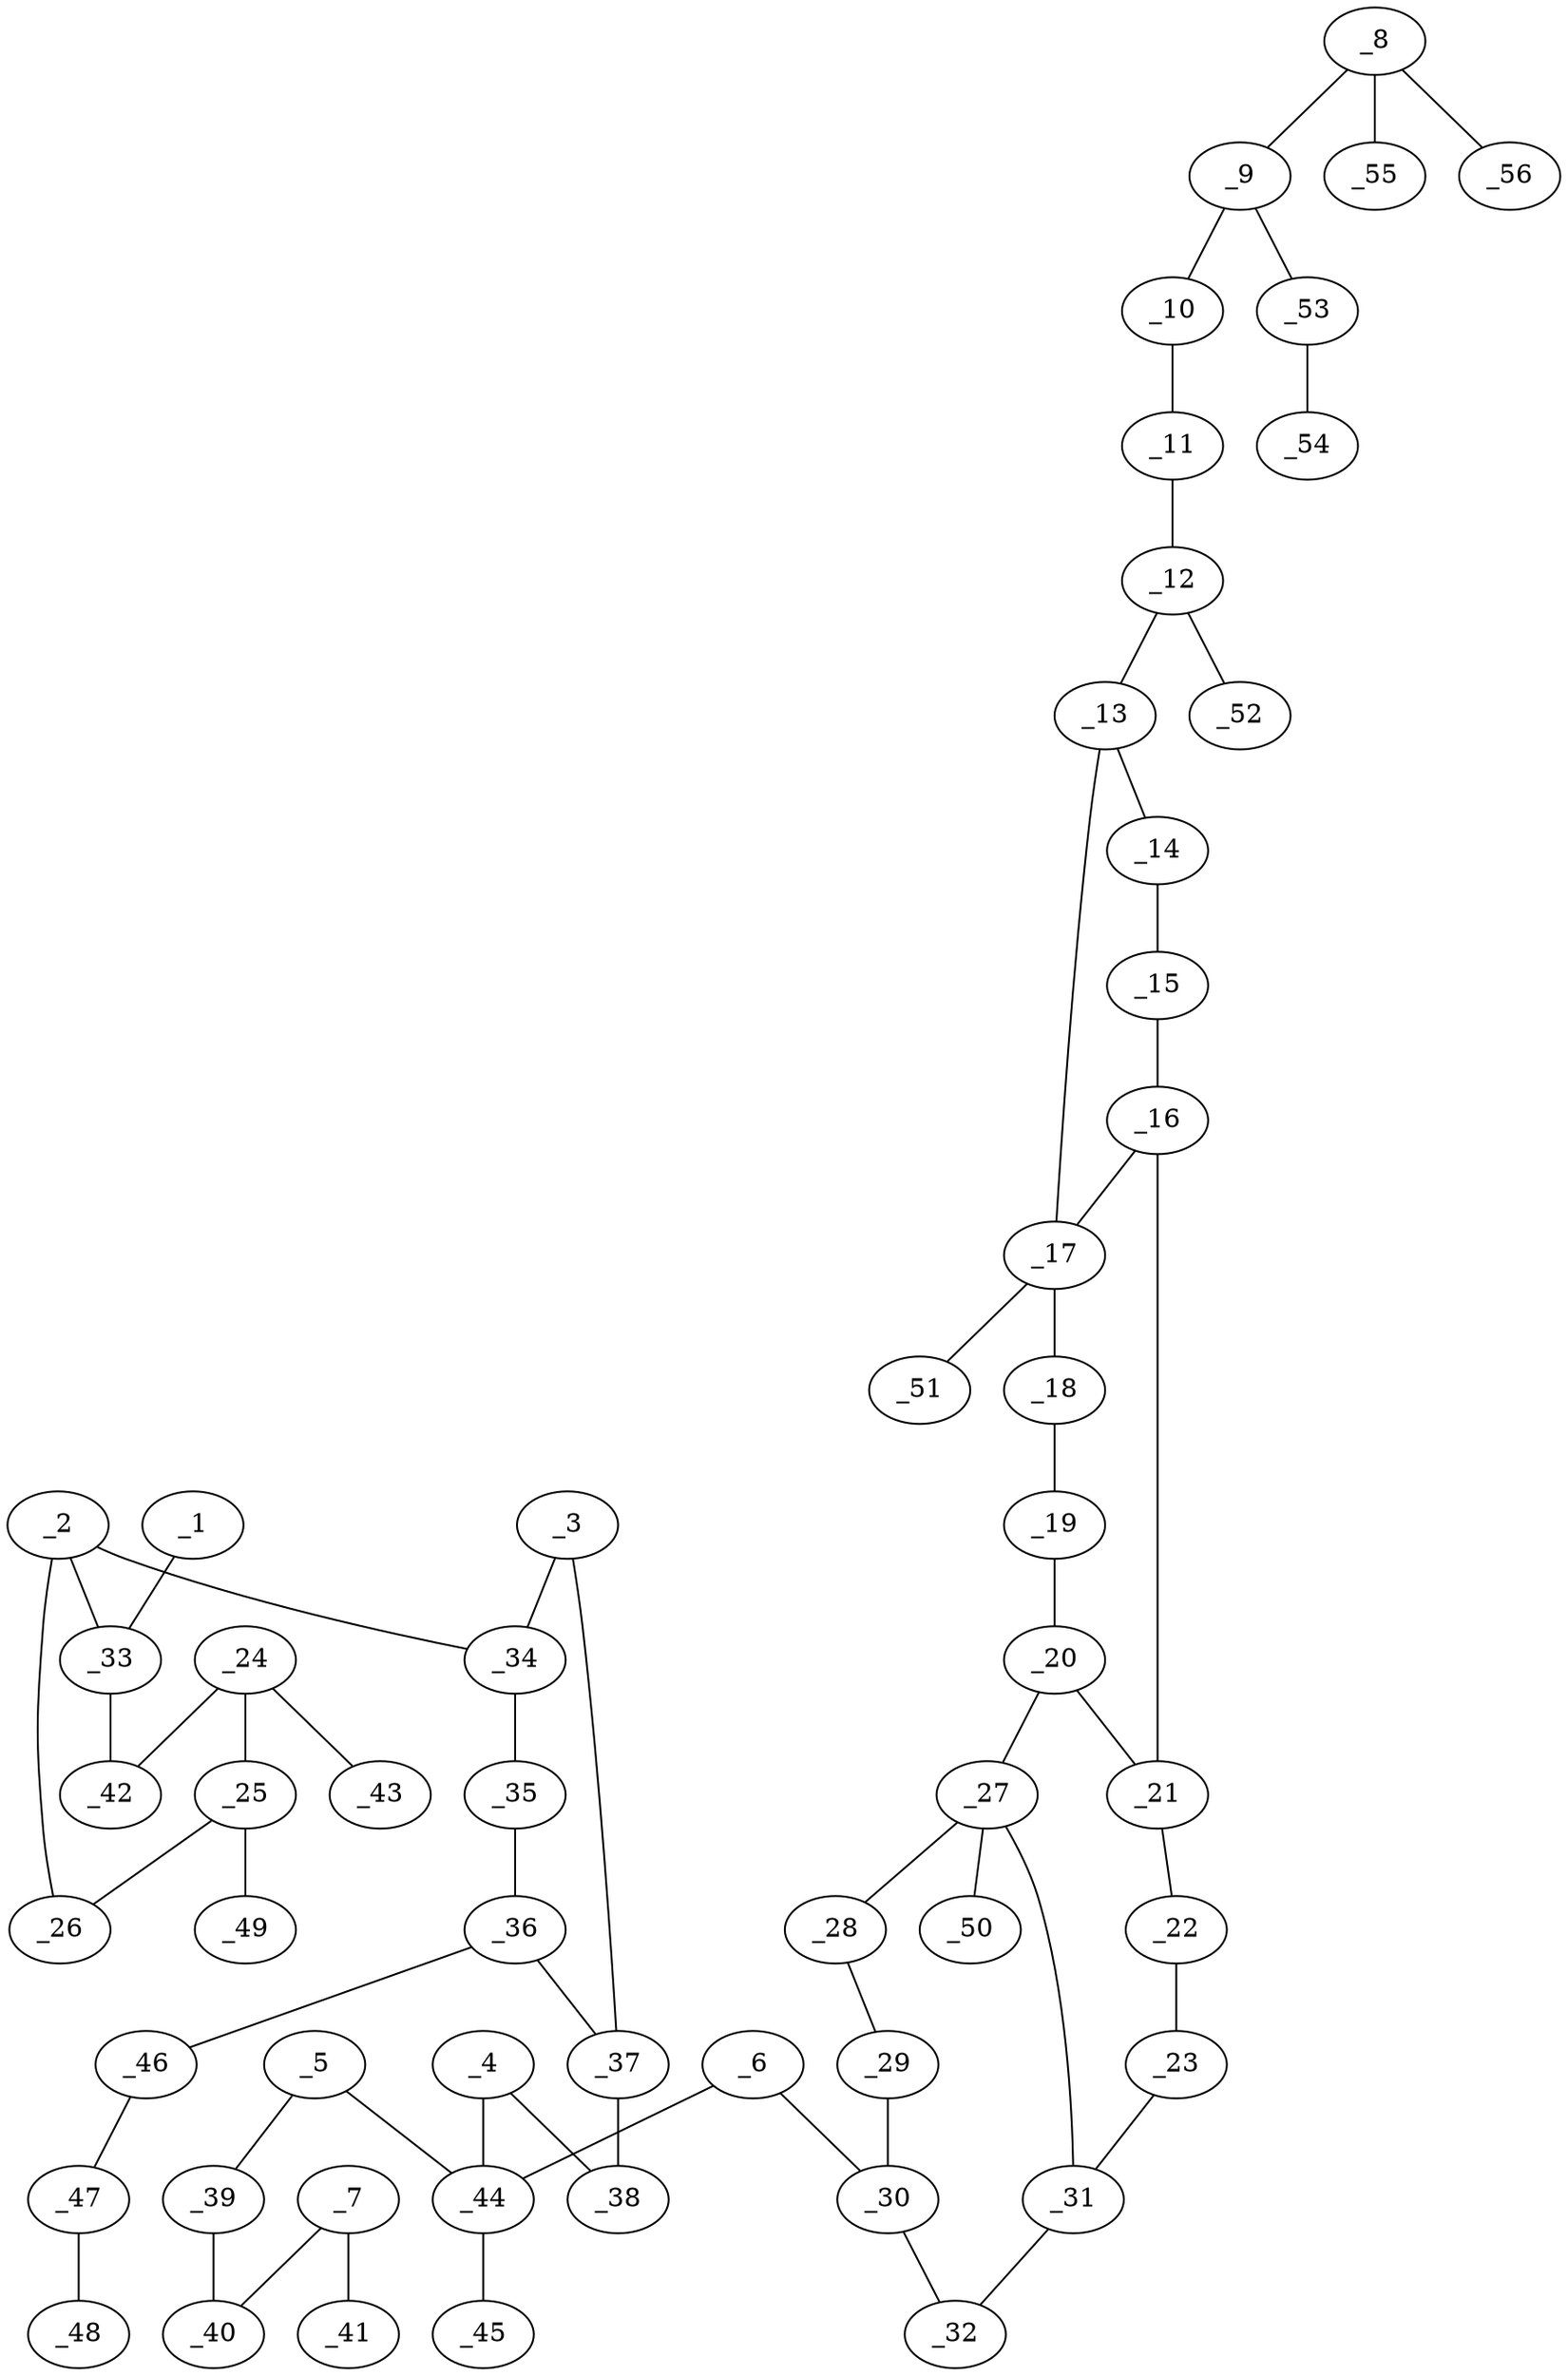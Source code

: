 graph molid664894 {
	_1	 [charge=0,
		chem=2,
		symbol="O  ",
		x="5.9781",
		y="2.0749"];
	_33	 [charge=0,
		chem=1,
		symbol="C  ",
		x="4.9836",
		y="2.1795"];
	_1 -- _33	 [valence=2];
	_2	 [charge=0,
		chem=4,
		symbol="N  ",
		x="4.3958",
		y="1.3704"];
	_26	 [charge=0,
		chem=1,
		symbol="C  ",
		x="3.4013",
		y="1.475"];
	_2 -- _26	 [valence=1];
	_2 -- _33	 [valence=1];
	_34	 [charge=0,
		chem=1,
		symbol="C  ",
		x="4.8025",
		y="0.4569"];
	_2 -- _34	 [valence=1];
	_3	 [charge=0,
		chem=2,
		symbol="O  ",
		x="5.7807",
		y="0.249"];
	_3 -- _34	 [valence=1];
	_37	 [charge=0,
		chem=1,
		symbol="C  ",
		x="5.8852",
		y="-0.7455"];
	_3 -- _37	 [valence=1];
	_4	 [charge=0,
		chem=2,
		symbol="O  ",
		x="7.6173",
		y="-0.7455"];
	_38	 [charge=0,
		chem=1,
		symbol="C  ",
		x="6.7512",
		y="-1.2455"];
	_4 -- _38	 [valence=1];
	_44	 [charge=0,
		chem=6,
		symbol="P  ",
		x="8.4833",
		y="-1.2455"];
	_4 -- _44	 [valence=1];
	_5	 [charge=0,
		chem=2,
		symbol="O  ",
		x="7.9833",
		y="-2.1116"];
	_39	 [charge=0,
		chem=1,
		symbol="C  ",
		x="8.4833",
		y="-2.9776"];
	_5 -- _39	 [valence=1];
	_5 -- _44	 [valence=1];
	_6	 [charge=0,
		chem=2,
		symbol="O  ",
		x="9.3493",
		y="-1.7455"];
	_30	 [charge=0,
		chem=1,
		symbol="C  ",
		x="10.2153",
		y="-1.2455"];
	_6 -- _30	 [valence=1];
	_6 -- _44	 [valence=1];
	_7	 [charge=1,
		chem=4,
		symbol="N  ",
		x="8.4833",
		y="-4.7096"];
	_40	 [charge=0,
		chem=1,
		symbol="C  ",
		x="7.9833",
		y="-3.8436"];
	_7 -- _40	 [valence=1];
	_41	 [charge=0,
		chem=1,
		symbol="C  ",
		x="8.9833",
		y="-5.5757"];
	_7 -- _41	 [valence=3];
	_8	 [charge=0,
		chem=1,
		symbol="C  ",
		x="18.3798",
		y="4.8325"];
	_9	 [charge=0,
		chem=1,
		symbol="C  ",
		x="18.0708",
		y="3.8815"];
	_8 -- _9	 [valence=1];
	_55	 [charge=0,
		chem=1,
		symbol="C  ",
		x="19.358",
		y="5.0404"];
	_8 -- _55	 [valence=1];
	_56	 [charge=0,
		chem=1,
		symbol="C  ",
		x="17.7107",
		y="5.5757"];
	_8 -- _56	 [valence=1];
	_10	 [charge=0,
		chem=1,
		symbol="C  ",
		x="17.0927",
		y="3.6735"];
	_9 -- _10	 [valence=1];
	_53	 [charge=0,
		chem=1,
		symbol="C  ",
		x="18.74",
		y="3.1383"];
	_9 -- _53	 [valence=1];
	_11	 [charge=0,
		chem=1,
		symbol="C  ",
		x="16.7837",
		y="2.7225"];
	_10 -- _11	 [valence=2];
	_12	 [charge=0,
		chem=1,
		symbol="C  ",
		x="15.8055",
		y="2.5146"];
	_11 -- _12	 [valence=1];
	_13	 [charge=0,
		chem=1,
		symbol="C  ",
		x="15.4965",
		y="1.5635"];
	_12 -- _13	 [valence=1];
	_52	 [charge=0,
		chem=1,
		symbol="C  ",
		x="15.1364",
		y="3.2577"];
	_12 -- _52	 [valence=1];
	_14	 [charge=0,
		chem=1,
		symbol="C  ",
		x="16.0843",
		y="0.7545"];
	_13 -- _14	 [valence=1];
	_17	 [charge=0,
		chem=1,
		symbol="C  ",
		x="14.5455",
		y="1.2545"];
	_13 -- _17	 [valence=1];
	_15	 [charge=0,
		chem=1,
		symbol="C  ",
		x="15.4965",
		y="-0.0545"];
	_14 -- _15	 [valence=1];
	_16	 [charge=0,
		chem=1,
		symbol="C  ",
		x="14.5455",
		y="0.2545"];
	_15 -- _16	 [valence=1];
	_16 -- _17	 [valence=1];
	_21	 [charge=0,
		chem=1,
		symbol="C  ",
		x="13.6794",
		y="-0.2455"];
	_16 -- _21	 [valence=1];
	_18	 [charge=0,
		chem=1,
		symbol="C  ",
		x="13.6794",
		y="1.7545"];
	_17 -- _18	 [valence=1];
	_51	 [charge=0,
		chem=1,
		symbol="C  ",
		x="14.5454",
		y="2.2545"];
	_17 -- _51	 [valence=1];
	_19	 [charge=0,
		chem=1,
		symbol="C  ",
		x="12.8134",
		y="1.2545"];
	_18 -- _19	 [valence=1];
	_20	 [charge=0,
		chem=1,
		symbol="C  ",
		x="12.8134",
		y="0.2545"];
	_19 -- _20	 [valence=1];
	_20 -- _21	 [valence=1];
	_27	 [charge=0,
		chem=1,
		symbol="C  ",
		x="11.9474",
		y="-0.2455"];
	_20 -- _27	 [valence=1];
	_22	 [charge=0,
		chem=1,
		symbol="C  ",
		x="13.6794",
		y="-1.2455"];
	_21 -- _22	 [valence=1];
	_23	 [charge=0,
		chem=1,
		symbol="C  ",
		x="12.8134",
		y="-1.7455"];
	_22 -- _23	 [valence=1];
	_31	 [charge=0,
		chem=1,
		symbol="C  ",
		x="11.9474",
		y="-1.2455"];
	_23 -- _31	 [valence=2];
	_24	 [charge=0,
		chem=1,
		symbol="C  ",
		x="3.5823",
		y="3.1975"];
	_25	 [charge=0,
		chem=1,
		symbol="C  ",
		x="2.9945",
		y="2.3885"];
	_24 -- _25	 [valence=1];
	_42	 [charge=0,
		chem=4,
		symbol="N  ",
		x="4.5768",
		y="3.093"];
	_24 -- _42	 [valence=1];
	_43	 [charge=0,
		chem=2,
		symbol="O  ",
		x="3.1756",
		y="4.1111"];
	_24 -- _43	 [valence=2];
	_25 -- _26	 [valence=2];
	_49	 [charge=0,
		chem=1,
		symbol="C  ",
		x=2,
		y="2.493"];
	_25 -- _49	 [valence=1];
	_28	 [charge=0,
		chem=1,
		symbol="C  ",
		x="11.0814",
		y="0.2545"];
	_27 -- _28	 [valence=1];
	_27 -- _31	 [valence=1];
	_50	 [charge=0,
		chem=1,
		symbol="C  ",
		x="11.9474",
		y="0.7545"];
	_27 -- _50	 [valence=1];
	_29	 [charge=0,
		chem=1,
		symbol="C  ",
		x="10.2153",
		y="-0.2455"];
	_28 -- _29	 [valence=1];
	_29 -- _30	 [valence=1];
	_32	 [charge=0,
		chem=1,
		symbol="C  ",
		x="11.0814",
		y="-1.7455"];
	_30 -- _32	 [valence=1];
	_31 -- _32	 [valence=1];
	_33 -- _42	 [valence=1];
	_35	 [charge=0,
		chem=1,
		symbol="C  ",
		x="4.3025",
		y="-0.4091"];
	_34 -- _35	 [valence=1];
	_36	 [charge=0,
		chem=1,
		symbol="C  ",
		x="4.9717",
		y="-1.1523"];
	_35 -- _36	 [valence=1];
	_36 -- _37	 [valence=1];
	_46	 [charge=0,
		chem=4,
		symbol="N  ",
		x="4.7638",
		y="-2.1304"];
	_36 -- _46	 [valence=1];
	_37 -- _38	 [valence=1];
	_39 -- _40	 [valence=1];
	_45	 [charge=0,
		chem=2,
		symbol="O  ",
		x="8.9833",
		y="-0.3795"];
	_44 -- _45	 [valence=2];
	_47	 [charge=1,
		chem=4,
		symbol="N  ",
		x="3.8127",
		y="-2.4395"];
	_46 -- _47	 [valence=2];
	_48	 [charge="-1",
		chem=4,
		symbol="N  ",
		x="2.8616",
		y="-2.7485"];
	_47 -- _48	 [valence=2];
	_54	 [charge=0,
		chem=1,
		symbol="C  ",
		x="19.7181",
		y="3.3462"];
	_53 -- _54	 [valence=1];
}
